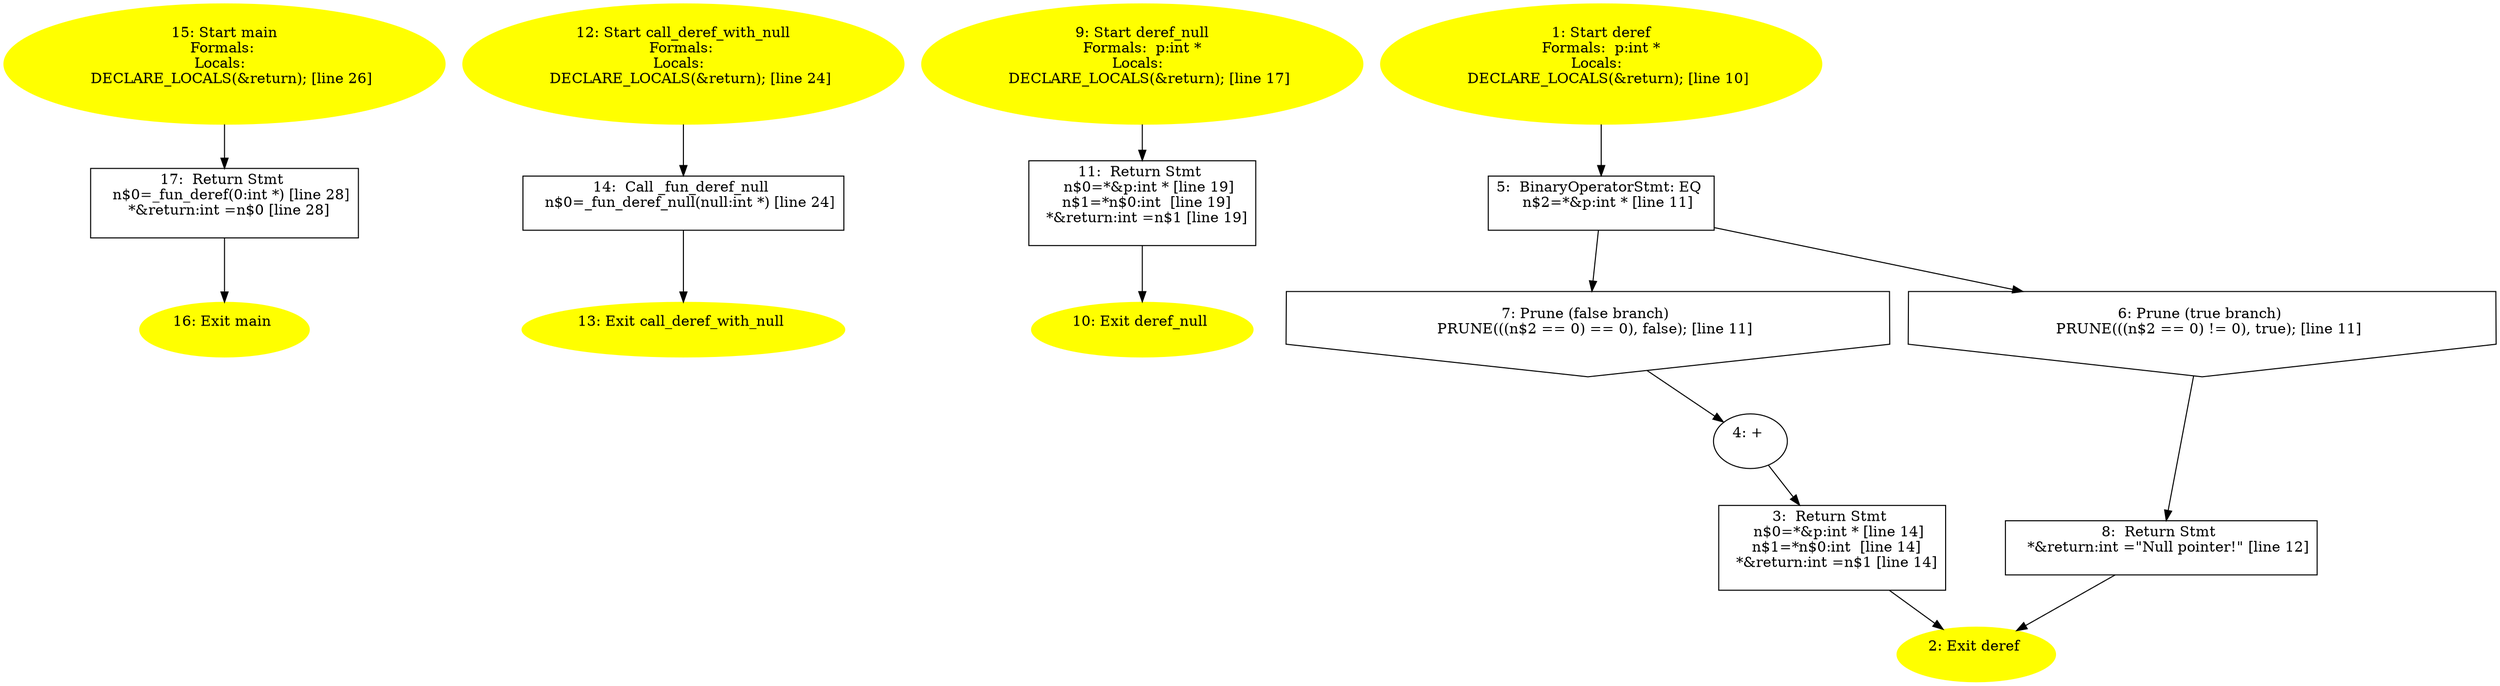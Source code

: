 /* @generated */
digraph iCFG {
17 [label="17:  Return Stmt \n   n$0=_fun_deref(0:int *) [line 28]\n  *&return:int =n$0 [line 28]\n " shape="box"]
	

	 17 -> 16 ;
16 [label="16: Exit main \n  " color=yellow style=filled]
	

15 [label="15: Start main\nFormals: \nLocals:  \n   DECLARE_LOCALS(&return); [line 26]\n " color=yellow style=filled]
	

	 15 -> 17 ;
14 [label="14:  Call _fun_deref_null \n   n$0=_fun_deref_null(null:int *) [line 24]\n " shape="box"]
	

	 14 -> 13 ;
13 [label="13: Exit call_deref_with_null \n  " color=yellow style=filled]
	

12 [label="12: Start call_deref_with_null\nFormals: \nLocals:  \n   DECLARE_LOCALS(&return); [line 24]\n " color=yellow style=filled]
	

	 12 -> 14 ;
11 [label="11:  Return Stmt \n   n$0=*&p:int * [line 19]\n  n$1=*n$0:int  [line 19]\n  *&return:int =n$1 [line 19]\n " shape="box"]
	

	 11 -> 10 ;
10 [label="10: Exit deref_null \n  " color=yellow style=filled]
	

9 [label="9: Start deref_null\nFormals:  p:int *\nLocals:  \n   DECLARE_LOCALS(&return); [line 17]\n " color=yellow style=filled]
	

	 9 -> 11 ;
8 [label="8:  Return Stmt \n   *&return:int =\"Null pointer!\" [line 12]\n " shape="box"]
	

	 8 -> 2 ;
7 [label="7: Prune (false branch) \n   PRUNE(((n$2 == 0) == 0), false); [line 11]\n " shape="invhouse"]
	

	 7 -> 4 ;
6 [label="6: Prune (true branch) \n   PRUNE(((n$2 == 0) != 0), true); [line 11]\n " shape="invhouse"]
	

	 6 -> 8 ;
5 [label="5:  BinaryOperatorStmt: EQ \n   n$2=*&p:int * [line 11]\n " shape="box"]
	

	 5 -> 6 ;
	 5 -> 7 ;
4 [label="4: + \n  " ]
	

	 4 -> 3 ;
3 [label="3:  Return Stmt \n   n$0=*&p:int * [line 14]\n  n$1=*n$0:int  [line 14]\n  *&return:int =n$1 [line 14]\n " shape="box"]
	

	 3 -> 2 ;
2 [label="2: Exit deref \n  " color=yellow style=filled]
	

1 [label="1: Start deref\nFormals:  p:int *\nLocals:  \n   DECLARE_LOCALS(&return); [line 10]\n " color=yellow style=filled]
	

	 1 -> 5 ;
}
